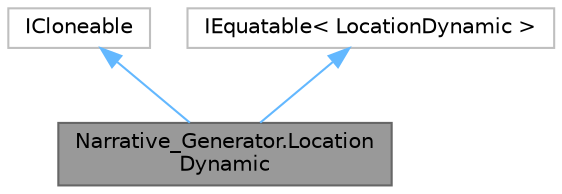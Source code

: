 digraph "Narrative_Generator.LocationDynamic"
{
 // LATEX_PDF_SIZE
  bgcolor="transparent";
  edge [fontname=Helvetica,fontsize=10,labelfontname=Helvetica,labelfontsize=10];
  node [fontname=Helvetica,fontsize=10,shape=box,height=0.2,width=0.4];
  Node1 [label="Narrative_Generator.Location\lDynamic",height=0.2,width=0.4,color="gray40", fillcolor="grey60", style="filled", fontcolor="black",tooltip="A class that implements a dynamic (often changeable) part of a location."];
  Node2 -> Node1 [dir="back",color="steelblue1",style="solid"];
  Node2 [label="ICloneable",height=0.2,width=0.4,color="grey75", fillcolor="white", style="filled",tooltip=" "];
  Node3 -> Node1 [dir="back",color="steelblue1",style="solid"];
  Node3 [label="IEquatable\< LocationDynamic \>",height=0.2,width=0.4,color="grey75", fillcolor="white", style="filled",tooltip=" "];
}
